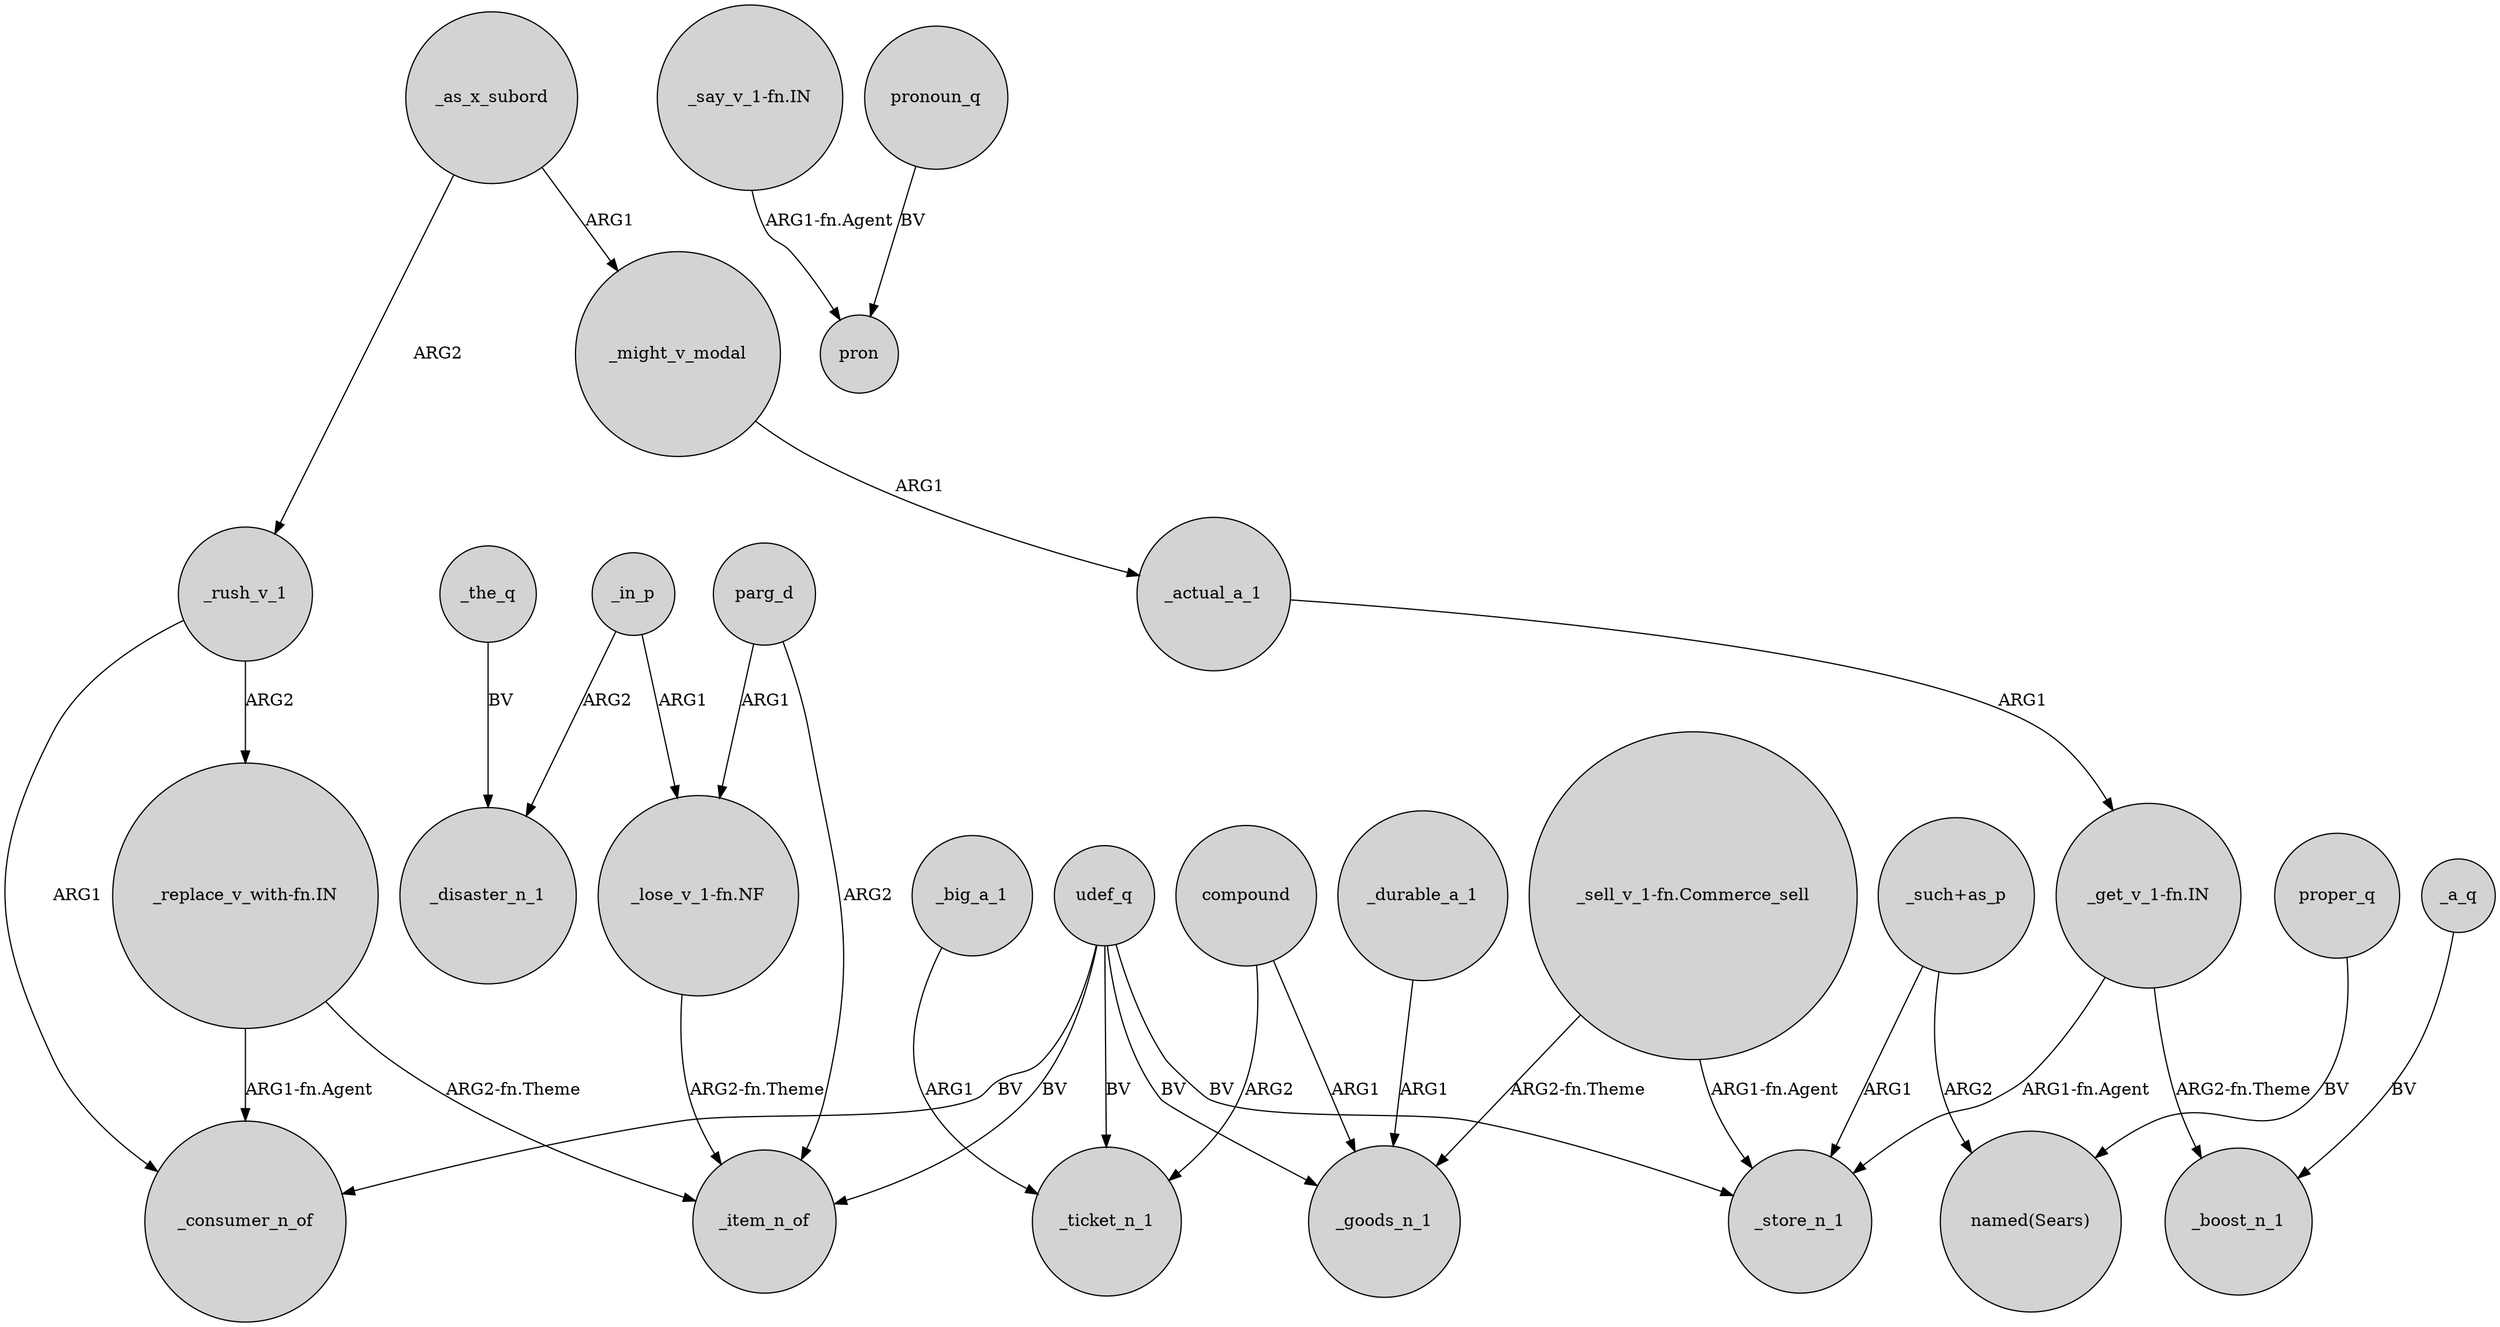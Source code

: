digraph {
	node [shape=circle style=filled]
	_big_a_1 -> _ticket_n_1 [label=ARG1]
	_in_p -> "_lose_v_1-fn.NF" [label=ARG1]
	_rush_v_1 -> _consumer_n_of [label=ARG1]
	udef_q -> _store_n_1 [label=BV]
	parg_d -> _item_n_of [label=ARG2]
	_the_q -> _disaster_n_1 [label=BV]
	"_lose_v_1-fn.NF" -> _item_n_of [label="ARG2-fn.Theme"]
	"_replace_v_with-fn.IN" -> _consumer_n_of [label="ARG1-fn.Agent"]
	_actual_a_1 -> "_get_v_1-fn.IN" [label=ARG1]
	"_such+as_p" -> _store_n_1 [label=ARG1]
	udef_q -> _ticket_n_1 [label=BV]
	"_such+as_p" -> "named(Sears)" [label=ARG2]
	"_say_v_1-fn.IN" -> pron [label="ARG1-fn.Agent"]
	_in_p -> _disaster_n_1 [label=ARG2]
	"_sell_v_1-fn.Commerce_sell" -> _store_n_1 [label="ARG1-fn.Agent"]
	_a_q -> _boost_n_1 [label=BV]
	_durable_a_1 -> _goods_n_1 [label=ARG1]
	"_replace_v_with-fn.IN" -> _item_n_of [label="ARG2-fn.Theme"]
	"_get_v_1-fn.IN" -> _store_n_1 [label="ARG1-fn.Agent"]
	pronoun_q -> pron [label=BV]
	udef_q -> _item_n_of [label=BV]
	proper_q -> "named(Sears)" [label=BV]
	compound -> _ticket_n_1 [label=ARG2]
	compound -> _goods_n_1 [label=ARG1]
	_as_x_subord -> _might_v_modal [label=ARG1]
	udef_q -> _goods_n_1 [label=BV]
	_as_x_subord -> _rush_v_1 [label=ARG2]
	udef_q -> _consumer_n_of [label=BV]
	parg_d -> "_lose_v_1-fn.NF" [label=ARG1]
	_rush_v_1 -> "_replace_v_with-fn.IN" [label=ARG2]
	_might_v_modal -> _actual_a_1 [label=ARG1]
	"_sell_v_1-fn.Commerce_sell" -> _goods_n_1 [label="ARG2-fn.Theme"]
	"_get_v_1-fn.IN" -> _boost_n_1 [label="ARG2-fn.Theme"]
}
